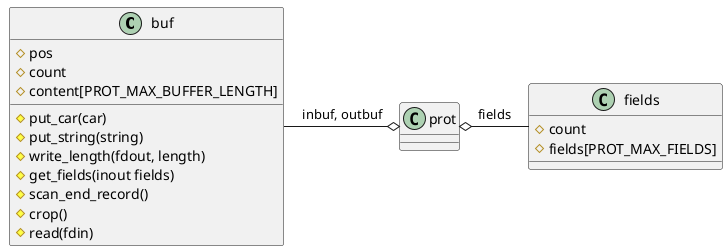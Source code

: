 @startuml

class buf {
  # pos
  # count
  # content[PROT_MAX_BUFFER_LENGTH]
  # put_car(car)
  # put_string(string)
  # write_length(fdout, length)
  # get_fields(inout fields)
  # scan_end_record()
  # crop()
  # read(fdin)
}

class fields {
  # count
  # fields[PROT_MAX_FIELDS]
}

class prot
prot o-left- buf : inbuf, outbuf
prot o-right- fields : fields

@enduml

